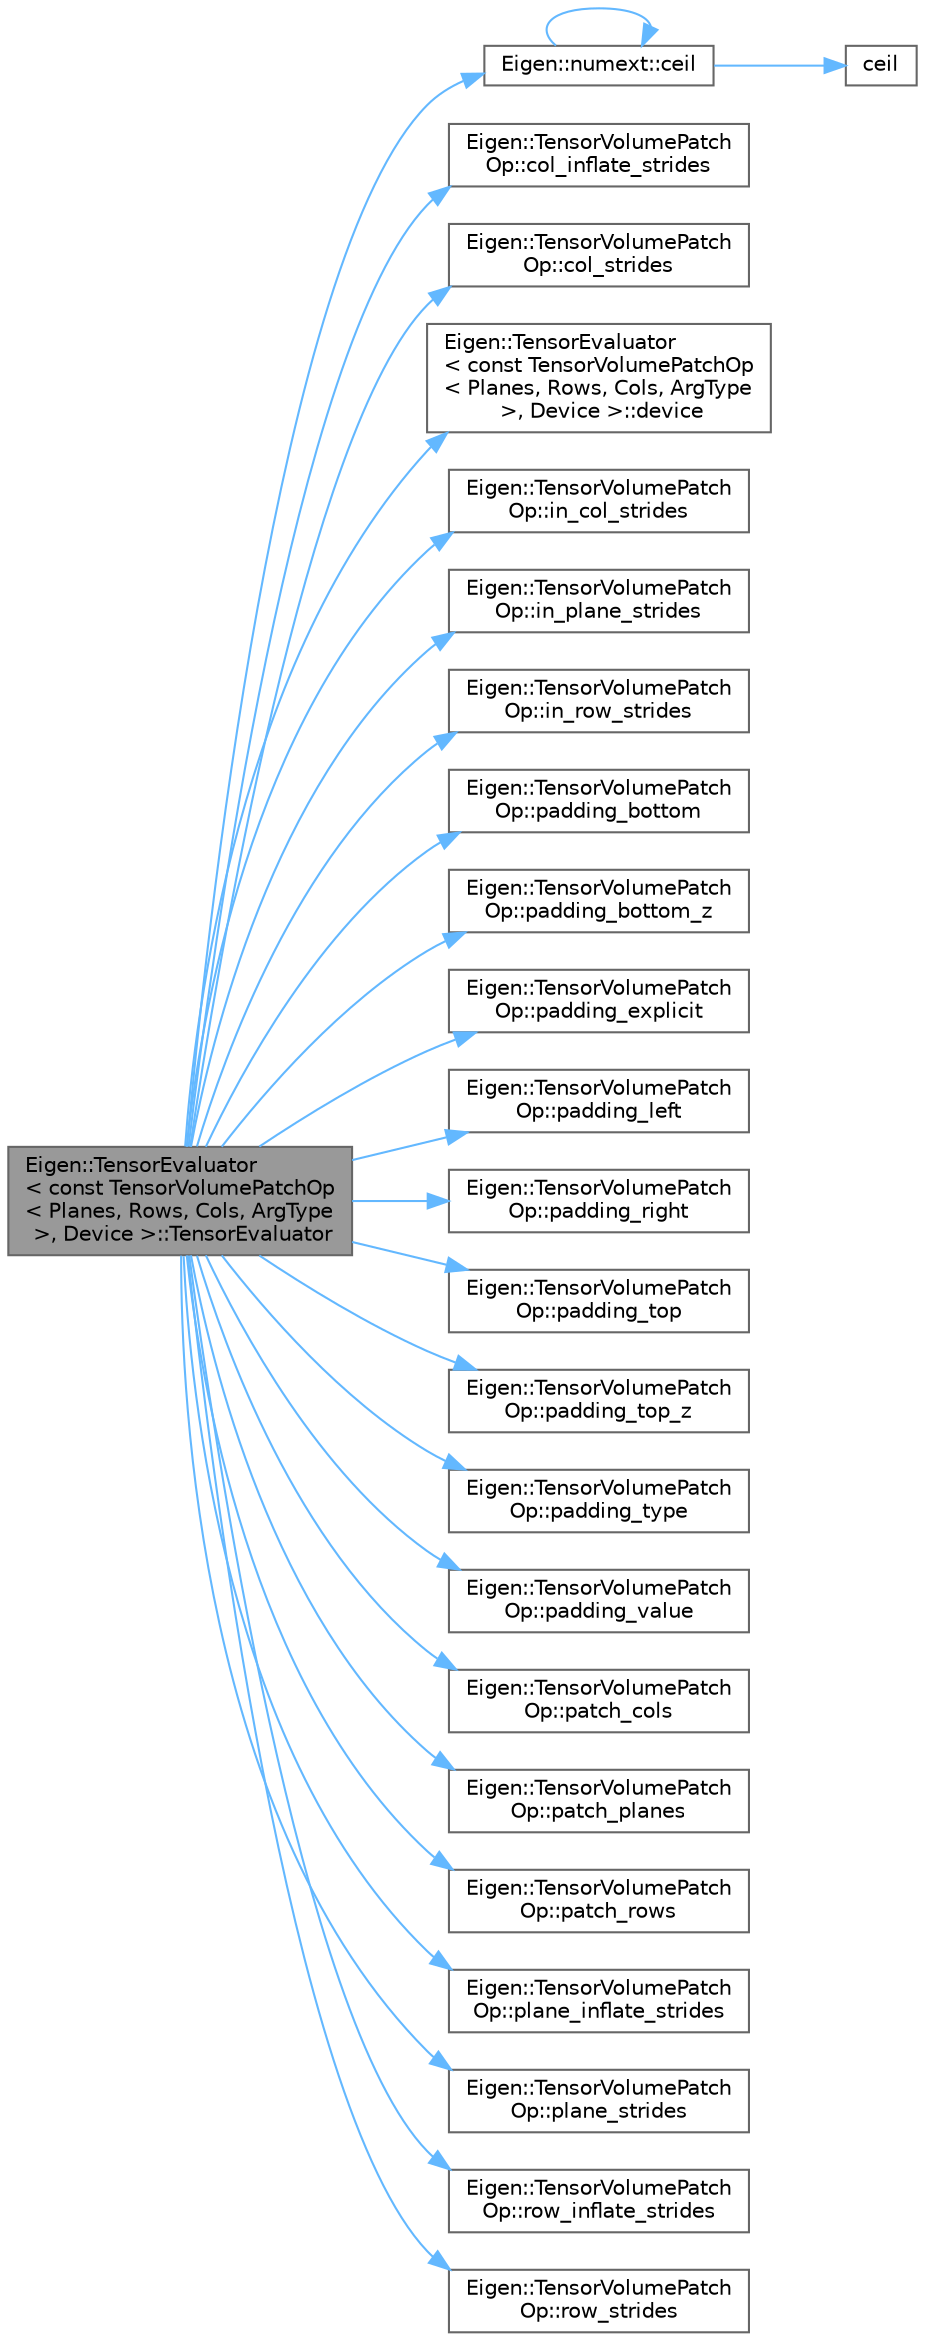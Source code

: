 digraph "Eigen::TensorEvaluator&lt; const TensorVolumePatchOp&lt; Planes, Rows, Cols, ArgType &gt;, Device &gt;::TensorEvaluator"
{
 // LATEX_PDF_SIZE
  bgcolor="transparent";
  edge [fontname=Helvetica,fontsize=10,labelfontname=Helvetica,labelfontsize=10];
  node [fontname=Helvetica,fontsize=10,shape=box,height=0.2,width=0.4];
  rankdir="LR";
  Node1 [id="Node000001",label="Eigen::TensorEvaluator\l\< const TensorVolumePatchOp\l\< Planes, Rows, Cols, ArgType\l \>, Device \>::TensorEvaluator",height=0.2,width=0.4,color="gray40", fillcolor="grey60", style="filled", fontcolor="black",tooltip=" "];
  Node1 -> Node2 [id="edge1_Node000001_Node000002",color="steelblue1",style="solid",tooltip=" "];
  Node2 [id="Node000002",label="Eigen::numext::ceil",height=0.2,width=0.4,color="grey40", fillcolor="white", style="filled",URL="$namespace_eigen_1_1numext.html#ad51edb6db19f22dee2ff753881ff6eeb",tooltip=" "];
  Node2 -> Node3 [id="edge2_Node000002_Node000003",color="steelblue1",style="solid",tooltip=" "];
  Node3 [id="Node000003",label="ceil",height=0.2,width=0.4,color="grey40", fillcolor="white", style="filled",URL="$_array_cwise_unary_ops_8h.html#a63043b6807e8e10fb1adf4667e3664d2",tooltip=" "];
  Node2 -> Node2 [id="edge3_Node000002_Node000002",color="steelblue1",style="solid",tooltip=" "];
  Node1 -> Node4 [id="edge4_Node000001_Node000004",color="steelblue1",style="solid",tooltip=" "];
  Node4 [id="Node000004",label="Eigen::TensorVolumePatch\lOp::col_inflate_strides",height=0.2,width=0.4,color="grey40", fillcolor="white", style="filled",URL="$class_eigen_1_1_tensor_volume_patch_op.html#ae4689d47bf6784443f60f14ddff059a4",tooltip=" "];
  Node1 -> Node5 [id="edge5_Node000001_Node000005",color="steelblue1",style="solid",tooltip=" "];
  Node5 [id="Node000005",label="Eigen::TensorVolumePatch\lOp::col_strides",height=0.2,width=0.4,color="grey40", fillcolor="white", style="filled",URL="$class_eigen_1_1_tensor_volume_patch_op.html#a3d36f431162ace90c6fd88c2c099d6eb",tooltip=" "];
  Node1 -> Node6 [id="edge6_Node000001_Node000006",color="steelblue1",style="solid",tooltip=" "];
  Node6 [id="Node000006",label="Eigen::TensorEvaluator\l\< const TensorVolumePatchOp\l\< Planes, Rows, Cols, ArgType\l \>, Device \>::device",height=0.2,width=0.4,color="grey40", fillcolor="white", style="filled",URL="$struct_eigen_1_1_tensor_evaluator.html#aa1eb26b743a6cafedceb567036276d4e",tooltip=" "];
  Node1 -> Node7 [id="edge7_Node000001_Node000007",color="steelblue1",style="solid",tooltip=" "];
  Node7 [id="Node000007",label="Eigen::TensorVolumePatch\lOp::in_col_strides",height=0.2,width=0.4,color="grey40", fillcolor="white", style="filled",URL="$class_eigen_1_1_tensor_volume_patch_op.html#acf7081fc28c88e5444c0264b721d4001",tooltip=" "];
  Node1 -> Node8 [id="edge8_Node000001_Node000008",color="steelblue1",style="solid",tooltip=" "];
  Node8 [id="Node000008",label="Eigen::TensorVolumePatch\lOp::in_plane_strides",height=0.2,width=0.4,color="grey40", fillcolor="white", style="filled",URL="$class_eigen_1_1_tensor_volume_patch_op.html#a7649aeb8e06d893f3a89f444882b6ccc",tooltip=" "];
  Node1 -> Node9 [id="edge9_Node000001_Node000009",color="steelblue1",style="solid",tooltip=" "];
  Node9 [id="Node000009",label="Eigen::TensorVolumePatch\lOp::in_row_strides",height=0.2,width=0.4,color="grey40", fillcolor="white", style="filled",URL="$class_eigen_1_1_tensor_volume_patch_op.html#a09e2dca0c18334d9c680291d55d0215f",tooltip=" "];
  Node1 -> Node10 [id="edge10_Node000001_Node000010",color="steelblue1",style="solid",tooltip=" "];
  Node10 [id="Node000010",label="Eigen::TensorVolumePatch\lOp::padding_bottom",height=0.2,width=0.4,color="grey40", fillcolor="white", style="filled",URL="$class_eigen_1_1_tensor_volume_patch_op.html#aacfbeea312c868ff6da371751e0ec110",tooltip=" "];
  Node1 -> Node11 [id="edge11_Node000001_Node000011",color="steelblue1",style="solid",tooltip=" "];
  Node11 [id="Node000011",label="Eigen::TensorVolumePatch\lOp::padding_bottom_z",height=0.2,width=0.4,color="grey40", fillcolor="white", style="filled",URL="$class_eigen_1_1_tensor_volume_patch_op.html#af69e5958efe2d9d3610aee5dc2cd978c",tooltip=" "];
  Node1 -> Node12 [id="edge12_Node000001_Node000012",color="steelblue1",style="solid",tooltip=" "];
  Node12 [id="Node000012",label="Eigen::TensorVolumePatch\lOp::padding_explicit",height=0.2,width=0.4,color="grey40", fillcolor="white", style="filled",URL="$class_eigen_1_1_tensor_volume_patch_op.html#a82cd679f27fe48e3f69749ff05f9a6cb",tooltip=" "];
  Node1 -> Node13 [id="edge13_Node000001_Node000013",color="steelblue1",style="solid",tooltip=" "];
  Node13 [id="Node000013",label="Eigen::TensorVolumePatch\lOp::padding_left",height=0.2,width=0.4,color="grey40", fillcolor="white", style="filled",URL="$class_eigen_1_1_tensor_volume_patch_op.html#ad27206fe7f69ae54383b918146e2966f",tooltip=" "];
  Node1 -> Node14 [id="edge14_Node000001_Node000014",color="steelblue1",style="solid",tooltip=" "];
  Node14 [id="Node000014",label="Eigen::TensorVolumePatch\lOp::padding_right",height=0.2,width=0.4,color="grey40", fillcolor="white", style="filled",URL="$class_eigen_1_1_tensor_volume_patch_op.html#aa8afb8908e6f399a14fc09aaa4108787",tooltip=" "];
  Node1 -> Node15 [id="edge15_Node000001_Node000015",color="steelblue1",style="solid",tooltip=" "];
  Node15 [id="Node000015",label="Eigen::TensorVolumePatch\lOp::padding_top",height=0.2,width=0.4,color="grey40", fillcolor="white", style="filled",URL="$class_eigen_1_1_tensor_volume_patch_op.html#a2ab323da058e39ab44b3df4839a20e9e",tooltip=" "];
  Node1 -> Node16 [id="edge16_Node000001_Node000016",color="steelblue1",style="solid",tooltip=" "];
  Node16 [id="Node000016",label="Eigen::TensorVolumePatch\lOp::padding_top_z",height=0.2,width=0.4,color="grey40", fillcolor="white", style="filled",URL="$class_eigen_1_1_tensor_volume_patch_op.html#a98223a5b0475c83295beda5113f08f82",tooltip=" "];
  Node1 -> Node17 [id="edge17_Node000001_Node000017",color="steelblue1",style="solid",tooltip=" "];
  Node17 [id="Node000017",label="Eigen::TensorVolumePatch\lOp::padding_type",height=0.2,width=0.4,color="grey40", fillcolor="white", style="filled",URL="$class_eigen_1_1_tensor_volume_patch_op.html#a654090d3e2dfcf741fb184096b3f58a1",tooltip=" "];
  Node1 -> Node18 [id="edge18_Node000001_Node000018",color="steelblue1",style="solid",tooltip=" "];
  Node18 [id="Node000018",label="Eigen::TensorVolumePatch\lOp::padding_value",height=0.2,width=0.4,color="grey40", fillcolor="white", style="filled",URL="$class_eigen_1_1_tensor_volume_patch_op.html#af2bc93a4dbbd600e020ff1eda193437e",tooltip=" "];
  Node1 -> Node19 [id="edge19_Node000001_Node000019",color="steelblue1",style="solid",tooltip=" "];
  Node19 [id="Node000019",label="Eigen::TensorVolumePatch\lOp::patch_cols",height=0.2,width=0.4,color="grey40", fillcolor="white", style="filled",URL="$class_eigen_1_1_tensor_volume_patch_op.html#ae0dbc8f349fd171b2fc59a07b1582b62",tooltip=" "];
  Node1 -> Node20 [id="edge20_Node000001_Node000020",color="steelblue1",style="solid",tooltip=" "];
  Node20 [id="Node000020",label="Eigen::TensorVolumePatch\lOp::patch_planes",height=0.2,width=0.4,color="grey40", fillcolor="white", style="filled",URL="$class_eigen_1_1_tensor_volume_patch_op.html#a4717a5f0dce3370fb6ef4c1683a539ea",tooltip=" "];
  Node1 -> Node21 [id="edge21_Node000001_Node000021",color="steelblue1",style="solid",tooltip=" "];
  Node21 [id="Node000021",label="Eigen::TensorVolumePatch\lOp::patch_rows",height=0.2,width=0.4,color="grey40", fillcolor="white", style="filled",URL="$class_eigen_1_1_tensor_volume_patch_op.html#ae5d5a1fd280f5c7f1f6e6313f8f43b50",tooltip=" "];
  Node1 -> Node22 [id="edge22_Node000001_Node000022",color="steelblue1",style="solid",tooltip=" "];
  Node22 [id="Node000022",label="Eigen::TensorVolumePatch\lOp::plane_inflate_strides",height=0.2,width=0.4,color="grey40", fillcolor="white", style="filled",URL="$class_eigen_1_1_tensor_volume_patch_op.html#a35a464b0b9c41b02233235ed6c83ff3f",tooltip=" "];
  Node1 -> Node23 [id="edge23_Node000001_Node000023",color="steelblue1",style="solid",tooltip=" "];
  Node23 [id="Node000023",label="Eigen::TensorVolumePatch\lOp::plane_strides",height=0.2,width=0.4,color="grey40", fillcolor="white", style="filled",URL="$class_eigen_1_1_tensor_volume_patch_op.html#a05afb9a406a9a8ca58c4105c3bc63e44",tooltip=" "];
  Node1 -> Node24 [id="edge24_Node000001_Node000024",color="steelblue1",style="solid",tooltip=" "];
  Node24 [id="Node000024",label="Eigen::TensorVolumePatch\lOp::row_inflate_strides",height=0.2,width=0.4,color="grey40", fillcolor="white", style="filled",URL="$class_eigen_1_1_tensor_volume_patch_op.html#a7ec8a659e3a9df305a5e883cb99eb4cd",tooltip=" "];
  Node1 -> Node25 [id="edge25_Node000001_Node000025",color="steelblue1",style="solid",tooltip=" "];
  Node25 [id="Node000025",label="Eigen::TensorVolumePatch\lOp::row_strides",height=0.2,width=0.4,color="grey40", fillcolor="white", style="filled",URL="$class_eigen_1_1_tensor_volume_patch_op.html#a8624b86945a5d22eaca15010f9094cda",tooltip=" "];
}

